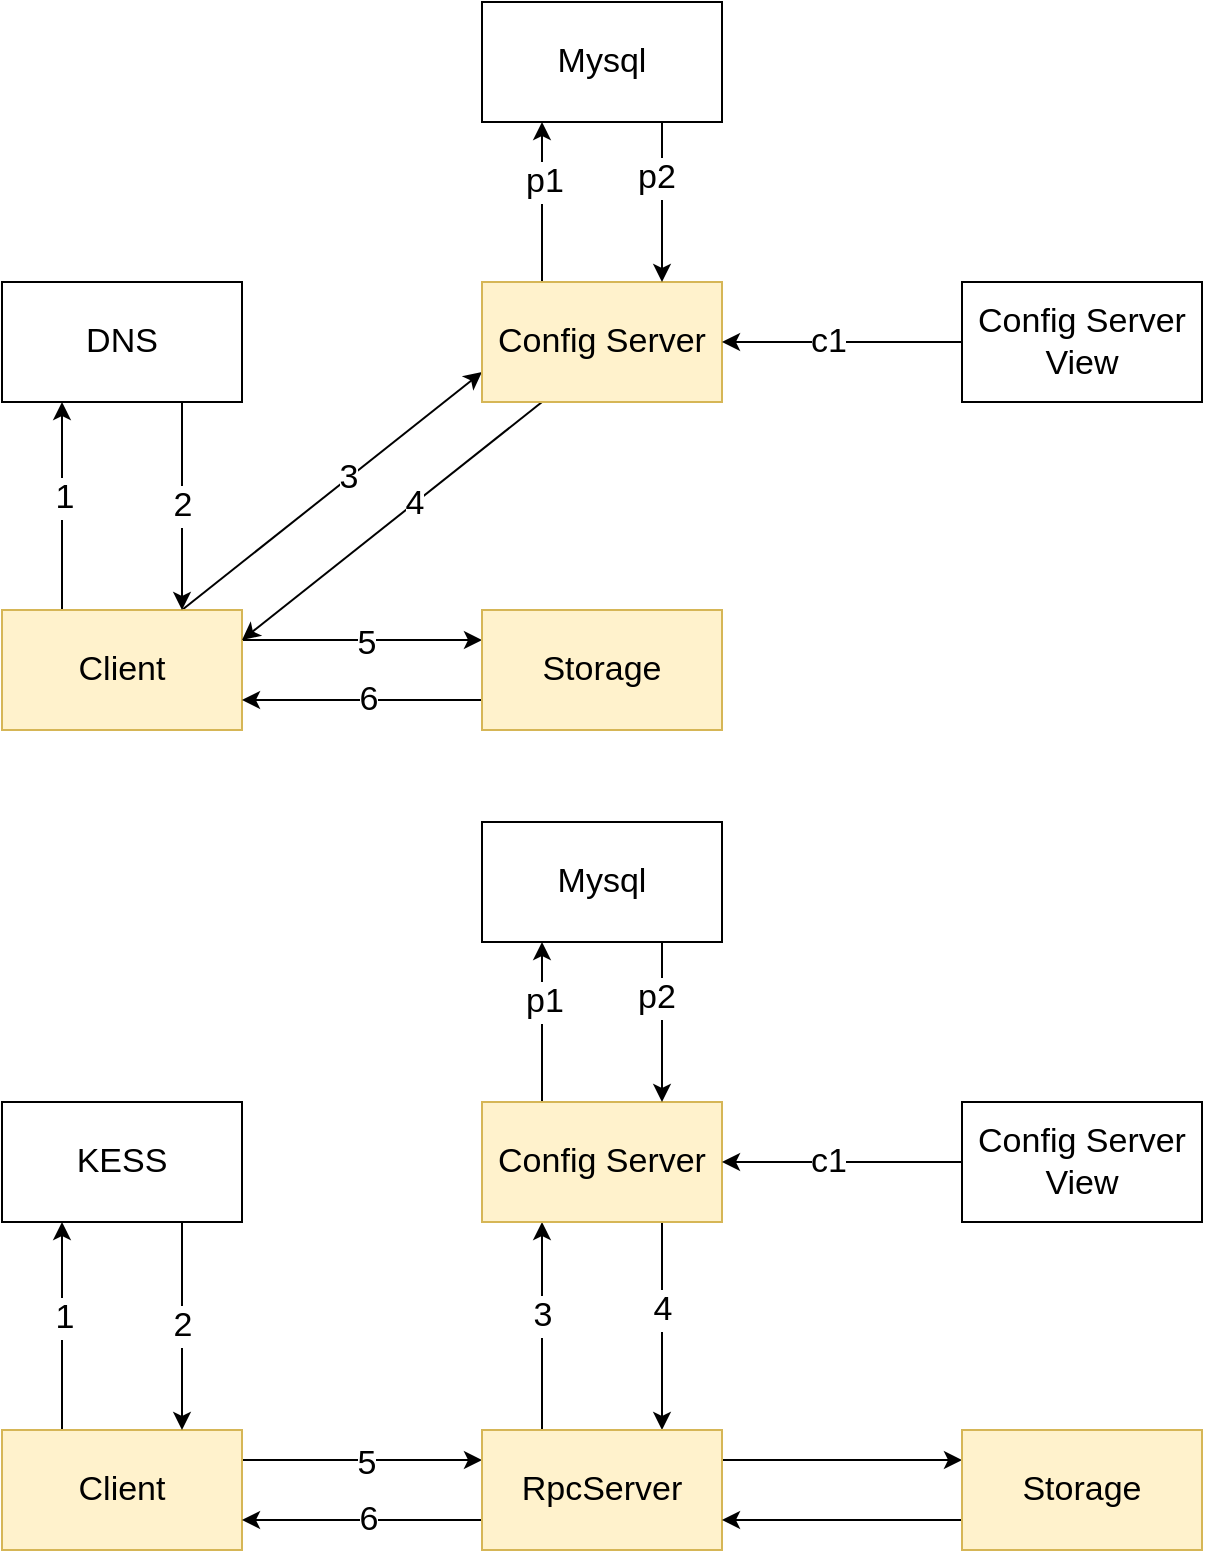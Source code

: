 <mxfile version="17.4.2" type="github">
  <diagram id="6a731a19-8d31-9384-78a2-239565b7b9f0" name="Page-1">
    <mxGraphModel dx="1278" dy="747" grid="0" gridSize="10" guides="1" tooltips="1" connect="1" arrows="1" fold="1" page="1" pageScale="1" pageWidth="1169" pageHeight="827" background="none" math="0" shadow="0">
      <root>
        <mxCell id="0" />
        <mxCell id="1" parent="0" />
        <mxCell id="wBIS5orwxucfIh2n_rTm-1786" style="edgeStyle=orthogonalEdgeStyle;rounded=0;orthogonalLoop=1;jettySize=auto;html=1;exitX=0.25;exitY=0;exitDx=0;exitDy=0;entryX=0.25;entryY=1;entryDx=0;entryDy=0;fontSize=17;" edge="1" parent="1" source="wBIS5orwxucfIh2n_rTm-1779" target="wBIS5orwxucfIh2n_rTm-1780">
          <mxGeometry relative="1" as="geometry" />
        </mxCell>
        <mxCell id="wBIS5orwxucfIh2n_rTm-1798" value="1" style="edgeLabel;html=1;align=center;verticalAlign=middle;resizable=0;points=[];fontSize=17;" vertex="1" connectable="0" parent="wBIS5orwxucfIh2n_rTm-1786">
          <mxGeometry x="0.077" y="-1" relative="1" as="geometry">
            <mxPoint as="offset" />
          </mxGeometry>
        </mxCell>
        <mxCell id="wBIS5orwxucfIh2n_rTm-1788" style="edgeStyle=orthogonalEdgeStyle;rounded=0;orthogonalLoop=1;jettySize=auto;html=1;exitX=1;exitY=0.25;exitDx=0;exitDy=0;entryX=0;entryY=0.25;entryDx=0;entryDy=0;fontSize=17;" edge="1" parent="1" source="wBIS5orwxucfIh2n_rTm-1779" target="wBIS5orwxucfIh2n_rTm-1782">
          <mxGeometry relative="1" as="geometry" />
        </mxCell>
        <mxCell id="wBIS5orwxucfIh2n_rTm-1804" value="5" style="edgeLabel;html=1;align=center;verticalAlign=middle;resizable=0;points=[];fontSize=17;" vertex="1" connectable="0" parent="wBIS5orwxucfIh2n_rTm-1788">
          <mxGeometry x="0.033" y="-2" relative="1" as="geometry">
            <mxPoint as="offset" />
          </mxGeometry>
        </mxCell>
        <mxCell id="wBIS5orwxucfIh2n_rTm-1790" style="rounded=0;orthogonalLoop=1;jettySize=auto;html=1;exitX=0.75;exitY=0;exitDx=0;exitDy=0;entryX=0;entryY=0.75;entryDx=0;entryDy=0;fontSize=17;" edge="1" parent="1" source="wBIS5orwxucfIh2n_rTm-1779" target="wBIS5orwxucfIh2n_rTm-1781">
          <mxGeometry relative="1" as="geometry" />
        </mxCell>
        <mxCell id="wBIS5orwxucfIh2n_rTm-1799" value="3" style="edgeLabel;html=1;align=center;verticalAlign=middle;resizable=0;points=[];fontSize=17;" vertex="1" connectable="0" parent="wBIS5orwxucfIh2n_rTm-1790">
          <mxGeometry x="0.108" relative="1" as="geometry">
            <mxPoint as="offset" />
          </mxGeometry>
        </mxCell>
        <mxCell id="wBIS5orwxucfIh2n_rTm-1779" value="Client" style="rounded=0;whiteSpace=wrap;html=1;fontSize=17;fillColor=#fff2cc;strokeColor=#d6b656;" vertex="1" parent="1">
          <mxGeometry x="200" y="324" width="120" height="60" as="geometry" />
        </mxCell>
        <mxCell id="wBIS5orwxucfIh2n_rTm-1793" value="2" style="edgeStyle=none;rounded=0;orthogonalLoop=1;jettySize=auto;html=1;exitX=0.75;exitY=1;exitDx=0;exitDy=0;entryX=0.75;entryY=0;entryDx=0;entryDy=0;fontSize=17;" edge="1" parent="1" source="wBIS5orwxucfIh2n_rTm-1780" target="wBIS5orwxucfIh2n_rTm-1779">
          <mxGeometry relative="1" as="geometry" />
        </mxCell>
        <mxCell id="wBIS5orwxucfIh2n_rTm-1780" value="DNS" style="rounded=0;whiteSpace=wrap;html=1;fontSize=17;" vertex="1" parent="1">
          <mxGeometry x="200" y="160" width="120" height="60" as="geometry" />
        </mxCell>
        <mxCell id="wBIS5orwxucfIh2n_rTm-1791" style="edgeStyle=none;rounded=0;orthogonalLoop=1;jettySize=auto;html=1;exitX=0.25;exitY=1;exitDx=0;exitDy=0;entryX=1;entryY=0.25;entryDx=0;entryDy=0;fontSize=17;" edge="1" parent="1" source="wBIS5orwxucfIh2n_rTm-1781" target="wBIS5orwxucfIh2n_rTm-1779">
          <mxGeometry relative="1" as="geometry" />
        </mxCell>
        <mxCell id="wBIS5orwxucfIh2n_rTm-1803" value="4" style="edgeLabel;html=1;align=center;verticalAlign=middle;resizable=0;points=[];fontSize=17;" vertex="1" connectable="0" parent="wBIS5orwxucfIh2n_rTm-1791">
          <mxGeometry x="-0.137" relative="1" as="geometry">
            <mxPoint y="-1" as="offset" />
          </mxGeometry>
        </mxCell>
        <mxCell id="wBIS5orwxucfIh2n_rTm-1794" style="edgeStyle=none;rounded=0;orthogonalLoop=1;jettySize=auto;html=1;exitX=0.25;exitY=0;exitDx=0;exitDy=0;entryX=0.25;entryY=1;entryDx=0;entryDy=0;fontSize=17;" edge="1" parent="1" source="wBIS5orwxucfIh2n_rTm-1781" target="wBIS5orwxucfIh2n_rTm-1784">
          <mxGeometry relative="1" as="geometry" />
        </mxCell>
        <mxCell id="wBIS5orwxucfIh2n_rTm-1801" value="p1" style="edgeLabel;html=1;align=center;verticalAlign=middle;resizable=0;points=[];fontSize=17;" vertex="1" connectable="0" parent="wBIS5orwxucfIh2n_rTm-1794">
          <mxGeometry x="0.25" y="-1" relative="1" as="geometry">
            <mxPoint as="offset" />
          </mxGeometry>
        </mxCell>
        <mxCell id="wBIS5orwxucfIh2n_rTm-1781" value="Config Server" style="rounded=0;whiteSpace=wrap;html=1;fontSize=17;fillColor=#fff2cc;strokeColor=#d6b656;" vertex="1" parent="1">
          <mxGeometry x="440" y="160" width="120" height="60" as="geometry" />
        </mxCell>
        <mxCell id="wBIS5orwxucfIh2n_rTm-1789" style="edgeStyle=orthogonalEdgeStyle;rounded=0;orthogonalLoop=1;jettySize=auto;html=1;exitX=0;exitY=0.75;exitDx=0;exitDy=0;entryX=1;entryY=0.75;entryDx=0;entryDy=0;fontSize=17;" edge="1" parent="1" source="wBIS5orwxucfIh2n_rTm-1782" target="wBIS5orwxucfIh2n_rTm-1779">
          <mxGeometry relative="1" as="geometry" />
        </mxCell>
        <mxCell id="wBIS5orwxucfIh2n_rTm-1805" value="6" style="edgeLabel;html=1;align=center;verticalAlign=middle;resizable=0;points=[];fontSize=17;" vertex="1" connectable="0" parent="wBIS5orwxucfIh2n_rTm-1789">
          <mxGeometry x="-0.05" relative="1" as="geometry">
            <mxPoint as="offset" />
          </mxGeometry>
        </mxCell>
        <mxCell id="wBIS5orwxucfIh2n_rTm-1782" value="Storage" style="rounded=0;whiteSpace=wrap;html=1;fontSize=17;fillColor=#fff2cc;strokeColor=#d6b656;" vertex="1" parent="1">
          <mxGeometry x="440" y="324" width="120" height="60" as="geometry" />
        </mxCell>
        <mxCell id="wBIS5orwxucfIh2n_rTm-1797" style="edgeStyle=none;rounded=0;orthogonalLoop=1;jettySize=auto;html=1;exitX=0;exitY=0.5;exitDx=0;exitDy=0;entryX=1;entryY=0.5;entryDx=0;entryDy=0;fontSize=17;" edge="1" parent="1" source="wBIS5orwxucfIh2n_rTm-1783" target="wBIS5orwxucfIh2n_rTm-1781">
          <mxGeometry relative="1" as="geometry" />
        </mxCell>
        <mxCell id="wBIS5orwxucfIh2n_rTm-1807" value="c1" style="edgeLabel;html=1;align=center;verticalAlign=middle;resizable=0;points=[];fontSize=17;" vertex="1" connectable="0" parent="wBIS5orwxucfIh2n_rTm-1797">
          <mxGeometry x="0.117" relative="1" as="geometry">
            <mxPoint as="offset" />
          </mxGeometry>
        </mxCell>
        <mxCell id="wBIS5orwxucfIh2n_rTm-1783" value="Config Server View" style="rounded=0;whiteSpace=wrap;html=1;fontSize=17;" vertex="1" parent="1">
          <mxGeometry x="680" y="160" width="120" height="60" as="geometry" />
        </mxCell>
        <mxCell id="wBIS5orwxucfIh2n_rTm-1795" style="edgeStyle=none;rounded=0;orthogonalLoop=1;jettySize=auto;html=1;exitX=0.75;exitY=1;exitDx=0;exitDy=0;entryX=0.75;entryY=0;entryDx=0;entryDy=0;fontSize=17;" edge="1" parent="1" source="wBIS5orwxucfIh2n_rTm-1784" target="wBIS5orwxucfIh2n_rTm-1781">
          <mxGeometry relative="1" as="geometry" />
        </mxCell>
        <mxCell id="wBIS5orwxucfIh2n_rTm-1802" value="p2" style="edgeLabel;html=1;align=center;verticalAlign=middle;resizable=0;points=[];fontSize=17;" vertex="1" connectable="0" parent="wBIS5orwxucfIh2n_rTm-1795">
          <mxGeometry x="-0.3" y="-3" relative="1" as="geometry">
            <mxPoint as="offset" />
          </mxGeometry>
        </mxCell>
        <mxCell id="wBIS5orwxucfIh2n_rTm-1784" value="Mysql" style="rounded=0;whiteSpace=wrap;html=1;fontSize=17;" vertex="1" parent="1">
          <mxGeometry x="440" y="20" width="120" height="60" as="geometry" />
        </mxCell>
        <mxCell id="wBIS5orwxucfIh2n_rTm-1808" style="edgeStyle=orthogonalEdgeStyle;rounded=0;orthogonalLoop=1;jettySize=auto;html=1;exitX=0.25;exitY=0;exitDx=0;exitDy=0;entryX=0.25;entryY=1;entryDx=0;entryDy=0;fontSize=17;" edge="1" parent="1" source="wBIS5orwxucfIh2n_rTm-1814" target="wBIS5orwxucfIh2n_rTm-1816">
          <mxGeometry relative="1" as="geometry" />
        </mxCell>
        <mxCell id="wBIS5orwxucfIh2n_rTm-1809" value="1" style="edgeLabel;html=1;align=center;verticalAlign=middle;resizable=0;points=[];fontSize=17;" vertex="1" connectable="0" parent="wBIS5orwxucfIh2n_rTm-1808">
          <mxGeometry x="0.077" y="-1" relative="1" as="geometry">
            <mxPoint as="offset" />
          </mxGeometry>
        </mxCell>
        <mxCell id="wBIS5orwxucfIh2n_rTm-1810" style="edgeStyle=orthogonalEdgeStyle;rounded=0;orthogonalLoop=1;jettySize=auto;html=1;exitX=1;exitY=0.25;exitDx=0;exitDy=0;entryX=0;entryY=0.25;entryDx=0;entryDy=0;fontSize=17;" edge="1" parent="1" source="wBIS5orwxucfIh2n_rTm-1814" target="wBIS5orwxucfIh2n_rTm-1824">
          <mxGeometry relative="1" as="geometry" />
        </mxCell>
        <mxCell id="wBIS5orwxucfIh2n_rTm-1811" value="5" style="edgeLabel;html=1;align=center;verticalAlign=middle;resizable=0;points=[];fontSize=17;" vertex="1" connectable="0" parent="wBIS5orwxucfIh2n_rTm-1810">
          <mxGeometry x="0.033" y="-2" relative="1" as="geometry">
            <mxPoint as="offset" />
          </mxGeometry>
        </mxCell>
        <mxCell id="wBIS5orwxucfIh2n_rTm-1812" style="rounded=0;orthogonalLoop=1;jettySize=auto;html=1;exitX=0.25;exitY=0;exitDx=0;exitDy=0;entryX=0.25;entryY=1;entryDx=0;entryDy=0;fontSize=17;" edge="1" parent="1" source="wBIS5orwxucfIh2n_rTm-1824" target="wBIS5orwxucfIh2n_rTm-1821">
          <mxGeometry relative="1" as="geometry" />
        </mxCell>
        <mxCell id="wBIS5orwxucfIh2n_rTm-1813" value="3" style="edgeLabel;html=1;align=center;verticalAlign=middle;resizable=0;points=[];fontSize=17;" vertex="1" connectable="0" parent="wBIS5orwxucfIh2n_rTm-1812">
          <mxGeometry x="0.108" relative="1" as="geometry">
            <mxPoint as="offset" />
          </mxGeometry>
        </mxCell>
        <mxCell id="wBIS5orwxucfIh2n_rTm-1814" value="Client" style="rounded=0;whiteSpace=wrap;html=1;fontSize=17;fillColor=#fff2cc;strokeColor=#d6b656;" vertex="1" parent="1">
          <mxGeometry x="200" y="734" width="120" height="60" as="geometry" />
        </mxCell>
        <mxCell id="wBIS5orwxucfIh2n_rTm-1815" value="2" style="edgeStyle=none;rounded=0;orthogonalLoop=1;jettySize=auto;html=1;exitX=0.75;exitY=1;exitDx=0;exitDy=0;entryX=0.75;entryY=0;entryDx=0;entryDy=0;fontSize=17;" edge="1" parent="1" source="wBIS5orwxucfIh2n_rTm-1816" target="wBIS5orwxucfIh2n_rTm-1814">
          <mxGeometry relative="1" as="geometry" />
        </mxCell>
        <mxCell id="wBIS5orwxucfIh2n_rTm-1816" value="KESS" style="rounded=0;whiteSpace=wrap;html=1;fontSize=17;" vertex="1" parent="1">
          <mxGeometry x="200" y="570" width="120" height="60" as="geometry" />
        </mxCell>
        <mxCell id="wBIS5orwxucfIh2n_rTm-1817" style="edgeStyle=none;rounded=0;orthogonalLoop=1;jettySize=auto;html=1;exitX=0.75;exitY=1;exitDx=0;exitDy=0;entryX=0.75;entryY=0;entryDx=0;entryDy=0;fontSize=17;" edge="1" parent="1" source="wBIS5orwxucfIh2n_rTm-1821" target="wBIS5orwxucfIh2n_rTm-1824">
          <mxGeometry relative="1" as="geometry" />
        </mxCell>
        <mxCell id="wBIS5orwxucfIh2n_rTm-1818" value="4" style="edgeLabel;html=1;align=center;verticalAlign=middle;resizable=0;points=[];fontSize=17;" vertex="1" connectable="0" parent="wBIS5orwxucfIh2n_rTm-1817">
          <mxGeometry x="-0.137" relative="1" as="geometry">
            <mxPoint y="-1" as="offset" />
          </mxGeometry>
        </mxCell>
        <mxCell id="wBIS5orwxucfIh2n_rTm-1819" style="edgeStyle=none;rounded=0;orthogonalLoop=1;jettySize=auto;html=1;exitX=0.25;exitY=0;exitDx=0;exitDy=0;entryX=0.25;entryY=1;entryDx=0;entryDy=0;fontSize=17;" edge="1" parent="1" source="wBIS5orwxucfIh2n_rTm-1821" target="wBIS5orwxucfIh2n_rTm-1830">
          <mxGeometry relative="1" as="geometry" />
        </mxCell>
        <mxCell id="wBIS5orwxucfIh2n_rTm-1820" value="p1" style="edgeLabel;html=1;align=center;verticalAlign=middle;resizable=0;points=[];fontSize=17;" vertex="1" connectable="0" parent="wBIS5orwxucfIh2n_rTm-1819">
          <mxGeometry x="0.25" y="-1" relative="1" as="geometry">
            <mxPoint as="offset" />
          </mxGeometry>
        </mxCell>
        <mxCell id="wBIS5orwxucfIh2n_rTm-1821" value="Config Server" style="rounded=0;whiteSpace=wrap;html=1;fontSize=17;fillColor=#fff2cc;strokeColor=#d6b656;" vertex="1" parent="1">
          <mxGeometry x="440" y="570" width="120" height="60" as="geometry" />
        </mxCell>
        <mxCell id="wBIS5orwxucfIh2n_rTm-1822" style="edgeStyle=orthogonalEdgeStyle;rounded=0;orthogonalLoop=1;jettySize=auto;html=1;exitX=0;exitY=0.75;exitDx=0;exitDy=0;entryX=1;entryY=0.75;entryDx=0;entryDy=0;fontSize=17;" edge="1" parent="1" source="wBIS5orwxucfIh2n_rTm-1824" target="wBIS5orwxucfIh2n_rTm-1814">
          <mxGeometry relative="1" as="geometry" />
        </mxCell>
        <mxCell id="wBIS5orwxucfIh2n_rTm-1823" value="6" style="edgeLabel;html=1;align=center;verticalAlign=middle;resizable=0;points=[];fontSize=17;" vertex="1" connectable="0" parent="wBIS5orwxucfIh2n_rTm-1822">
          <mxGeometry x="-0.05" relative="1" as="geometry">
            <mxPoint as="offset" />
          </mxGeometry>
        </mxCell>
        <mxCell id="wBIS5orwxucfIh2n_rTm-1832" style="edgeStyle=none;rounded=0;orthogonalLoop=1;jettySize=auto;html=1;exitX=1;exitY=0.25;exitDx=0;exitDy=0;entryX=0;entryY=0.25;entryDx=0;entryDy=0;fontSize=17;" edge="1" parent="1" source="wBIS5orwxucfIh2n_rTm-1824" target="wBIS5orwxucfIh2n_rTm-1831">
          <mxGeometry relative="1" as="geometry" />
        </mxCell>
        <mxCell id="wBIS5orwxucfIh2n_rTm-1824" value="RpcServer" style="rounded=0;whiteSpace=wrap;html=1;fontSize=17;fillColor=#fff2cc;strokeColor=#d6b656;" vertex="1" parent="1">
          <mxGeometry x="440" y="734" width="120" height="60" as="geometry" />
        </mxCell>
        <mxCell id="wBIS5orwxucfIh2n_rTm-1825" style="edgeStyle=none;rounded=0;orthogonalLoop=1;jettySize=auto;html=1;exitX=0;exitY=0.5;exitDx=0;exitDy=0;entryX=1;entryY=0.5;entryDx=0;entryDy=0;fontSize=17;" edge="1" parent="1" source="wBIS5orwxucfIh2n_rTm-1827" target="wBIS5orwxucfIh2n_rTm-1821">
          <mxGeometry relative="1" as="geometry" />
        </mxCell>
        <mxCell id="wBIS5orwxucfIh2n_rTm-1826" value="c1" style="edgeLabel;html=1;align=center;verticalAlign=middle;resizable=0;points=[];fontSize=17;" vertex="1" connectable="0" parent="wBIS5orwxucfIh2n_rTm-1825">
          <mxGeometry x="0.117" relative="1" as="geometry">
            <mxPoint as="offset" />
          </mxGeometry>
        </mxCell>
        <mxCell id="wBIS5orwxucfIh2n_rTm-1827" value="Config Server View" style="rounded=0;whiteSpace=wrap;html=1;fontSize=17;" vertex="1" parent="1">
          <mxGeometry x="680" y="570" width="120" height="60" as="geometry" />
        </mxCell>
        <mxCell id="wBIS5orwxucfIh2n_rTm-1828" style="edgeStyle=none;rounded=0;orthogonalLoop=1;jettySize=auto;html=1;exitX=0.75;exitY=1;exitDx=0;exitDy=0;entryX=0.75;entryY=0;entryDx=0;entryDy=0;fontSize=17;" edge="1" parent="1" source="wBIS5orwxucfIh2n_rTm-1830" target="wBIS5orwxucfIh2n_rTm-1821">
          <mxGeometry relative="1" as="geometry" />
        </mxCell>
        <mxCell id="wBIS5orwxucfIh2n_rTm-1829" value="p2" style="edgeLabel;html=1;align=center;verticalAlign=middle;resizable=0;points=[];fontSize=17;" vertex="1" connectable="0" parent="wBIS5orwxucfIh2n_rTm-1828">
          <mxGeometry x="-0.3" y="-3" relative="1" as="geometry">
            <mxPoint as="offset" />
          </mxGeometry>
        </mxCell>
        <mxCell id="wBIS5orwxucfIh2n_rTm-1830" value="Mysql" style="rounded=0;whiteSpace=wrap;html=1;fontSize=17;" vertex="1" parent="1">
          <mxGeometry x="440" y="430" width="120" height="60" as="geometry" />
        </mxCell>
        <mxCell id="wBIS5orwxucfIh2n_rTm-1833" style="edgeStyle=none;rounded=0;orthogonalLoop=1;jettySize=auto;html=1;exitX=0;exitY=0.75;exitDx=0;exitDy=0;entryX=1;entryY=0.75;entryDx=0;entryDy=0;fontSize=17;" edge="1" parent="1" source="wBIS5orwxucfIh2n_rTm-1831" target="wBIS5orwxucfIh2n_rTm-1824">
          <mxGeometry relative="1" as="geometry" />
        </mxCell>
        <mxCell id="wBIS5orwxucfIh2n_rTm-1831" value="Storage" style="rounded=0;whiteSpace=wrap;html=1;fontSize=17;fillColor=#fff2cc;strokeColor=#d6b656;" vertex="1" parent="1">
          <mxGeometry x="680" y="734" width="120" height="60" as="geometry" />
        </mxCell>
      </root>
    </mxGraphModel>
  </diagram>
</mxfile>
